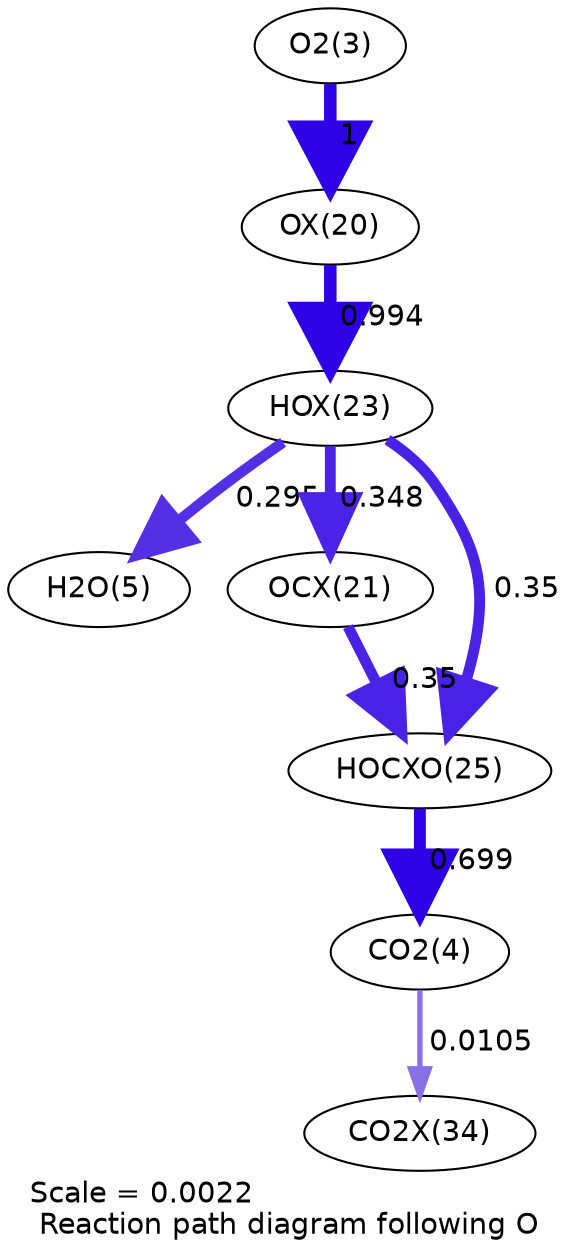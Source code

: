 digraph reaction_paths {
center=1;
s5 -> s23[fontname="Helvetica", penwidth=6, arrowsize=3, color="0.7, 1.5, 0.9"
, label=" 1"];
s23 -> s26[fontname="Helvetica", penwidth=6, arrowsize=3, color="0.7, 1.49, 0.9"
, label=" 0.994"];
s26 -> s7[fontname="Helvetica", penwidth=5.08, arrowsize=2.54, color="0.7, 0.795, 0.9"
, label=" 0.295"];
s26 -> s24[fontname="Helvetica", penwidth=5.2, arrowsize=2.6, color="0.7, 0.848, 0.9"
, label=" 0.348"];
s26 -> s28[fontname="Helvetica", penwidth=5.21, arrowsize=2.6, color="0.7, 0.85, 0.9"
, label=" 0.35"];
s24 -> s28[fontname="Helvetica", penwidth=5.21, arrowsize=2.6, color="0.7, 0.85, 0.9"
, label=" 0.35"];
s28 -> s6[fontname="Helvetica", penwidth=5.73, arrowsize=2.87, color="0.7, 1.2, 0.9"
, label=" 0.699"];
s6 -> s32[fontname="Helvetica", penwidth=2.56, arrowsize=1.28, color="0.7, 0.51, 0.9"
, label=" 0.0105"];
s5 [ fontname="Helvetica", label="O2(3)"];
s6 [ fontname="Helvetica", label="CO2(4)"];
s7 [ fontname="Helvetica", label="H2O(5)"];
s23 [ fontname="Helvetica", label="OX(20)"];
s24 [ fontname="Helvetica", label="OCX(21)"];
s26 [ fontname="Helvetica", label="HOX(23)"];
s28 [ fontname="Helvetica", label="HOCXO(25)"];
s32 [ fontname="Helvetica", label="CO2X(34)"];
 label = "Scale = 0.0022\l Reaction path diagram following O";
 fontname = "Helvetica";
}
